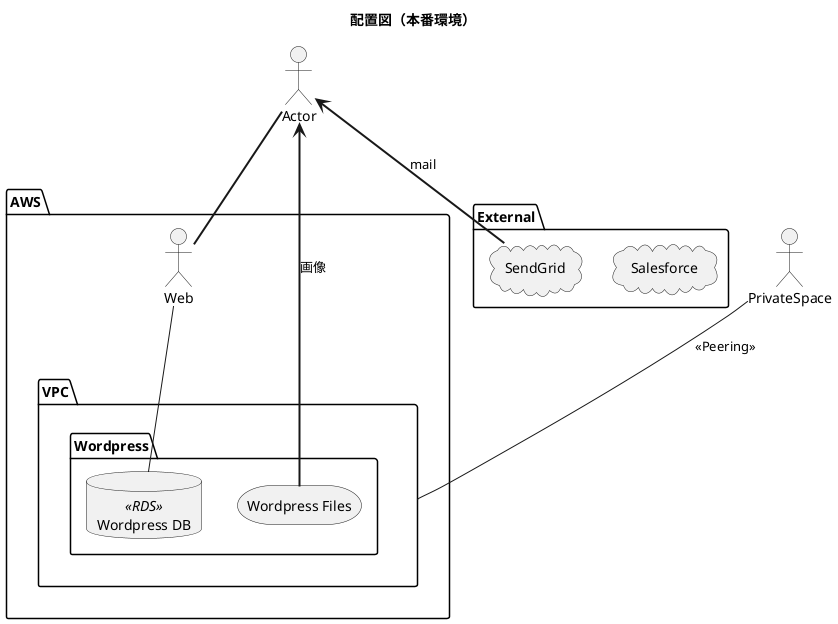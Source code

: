 @startuml

title "配置図（本番環境）"

actor Actor

folder AWS {
	folder VPC {
		folder Wordpress {
			database "Wordpress DB" <<RDS>> as WP_RDS
			storage "Wordpress Files" as WP_Files
		}
	}

	Web -- WP_RDS
}

PrivateSpace -- VPC : <<Peering>>

folder External {
	cloud Salesforce {
	}

	cloud SendGrid {
	}
}

Actor == Web
Actor <== WP_Files : 画像
Actor <== SendGrid : mail

@enduml